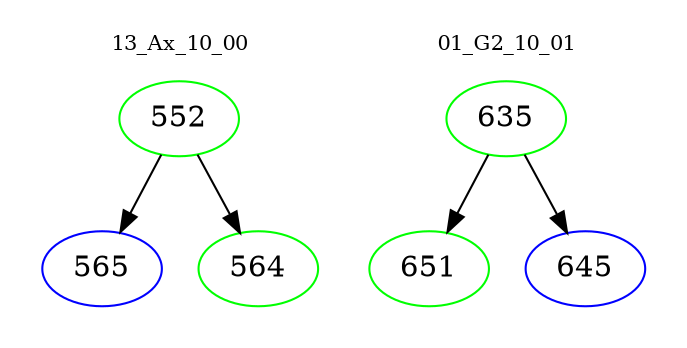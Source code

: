 digraph{
subgraph cluster_0 {
color = white
label = "13_Ax_10_00";
fontsize=10;
T0_552 [label="552", color="green"]
T0_552 -> T0_565 [color="black"]
T0_565 [label="565", color="blue"]
T0_552 -> T0_564 [color="black"]
T0_564 [label="564", color="green"]
}
subgraph cluster_1 {
color = white
label = "01_G2_10_01";
fontsize=10;
T1_635 [label="635", color="green"]
T1_635 -> T1_651 [color="black"]
T1_651 [label="651", color="green"]
T1_635 -> T1_645 [color="black"]
T1_645 [label="645", color="blue"]
}
}

